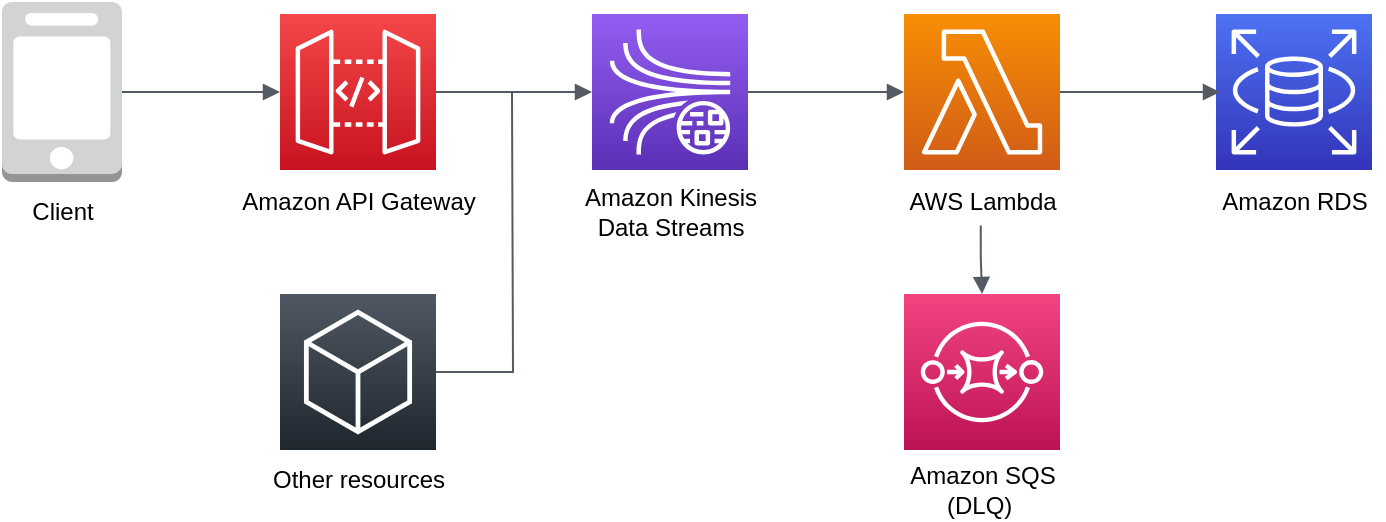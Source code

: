 <mxfile version="14.7.6" type="device"><diagram id="rWzZkIxivO_sf78wS4mH" name="Page-1"><mxGraphModel dx="1395" dy="807" grid="1" gridSize="10" guides="1" tooltips="1" connect="1" arrows="1" fold="1" page="1" pageScale="1" pageWidth="827" pageHeight="1169" math="0" shadow="0"><root><mxCell id="0"/><mxCell id="1" parent="0"/><mxCell id="mzKMlRzgla3PjWPXT3hk-62" value="" style="edgeStyle=orthogonalEdgeStyle;html=1;endArrow=block;elbow=vertical;startArrow=none;endFill=1;strokeColor=#545B64;rounded=0;exitX=1;exitY=0.5;exitDx=0;exitDy=0;exitPerimeter=0;entryX=0;entryY=0.5;entryDx=0;entryDy=0;entryPerimeter=0;" parent="1" source="H_PMIOhw8RqvIhhQ3gjr-3" target="H_PMIOhw8RqvIhhQ3gjr-2" edge="1"><mxGeometry width="100" relative="1" as="geometry"><mxPoint x="309" y="76" as="sourcePoint"/><mxPoint x="339" y="126" as="targetPoint"/><Array as="points"/></mxGeometry></mxCell><mxCell id="H_PMIOhw8RqvIhhQ3gjr-1" value="" style="outlineConnect=0;dashed=0;verticalLabelPosition=bottom;verticalAlign=top;align=center;html=1;shape=mxgraph.aws3.mobile_client;fillColor=#D2D3D3;gradientColor=none;" parent="1" vertex="1"><mxGeometry x="60" y="40" width="60" height="90" as="geometry"/></mxCell><mxCell id="H_PMIOhw8RqvIhhQ3gjr-2" value="" style="points=[[0,0,0],[0.25,0,0],[0.5,0,0],[0.75,0,0],[1,0,0],[0,1,0],[0.25,1,0],[0.5,1,0],[0.75,1,0],[1,1,0],[0,0.25,0],[0,0.5,0],[0,0.75,0],[1,0.25,0],[1,0.5,0],[1,0.75,0]];outlineConnect=0;fontColor=#232F3E;gradientColor=#945DF2;gradientDirection=north;fillColor=#5A30B5;strokeColor=#ffffff;dashed=0;verticalLabelPosition=bottom;verticalAlign=top;align=center;html=1;fontSize=12;fontStyle=0;aspect=fixed;shape=mxgraph.aws4.resourceIcon;resIcon=mxgraph.aws4.kinesis_data_streams;" parent="1" vertex="1"><mxGeometry x="355" y="46" width="78" height="78" as="geometry"/></mxCell><mxCell id="H_PMIOhw8RqvIhhQ3gjr-3" value="" style="points=[[0,0,0],[0.25,0,0],[0.5,0,0],[0.75,0,0],[1,0,0],[0,1,0],[0.25,1,0],[0.5,1,0],[0.75,1,0],[1,1,0],[0,0.25,0],[0,0.5,0],[0,0.75,0],[1,0.25,0],[1,0.5,0],[1,0.75,0]];outlineConnect=0;fontColor=#232F3E;gradientColor=#F54749;gradientDirection=north;fillColor=#C7131F;strokeColor=#ffffff;dashed=0;verticalLabelPosition=bottom;verticalAlign=top;align=center;html=1;fontSize=12;fontStyle=0;aspect=fixed;shape=mxgraph.aws4.resourceIcon;resIcon=mxgraph.aws4.api_gateway;" parent="1" vertex="1"><mxGeometry x="199" y="46" width="78" height="78" as="geometry"/></mxCell><mxCell id="H_PMIOhw8RqvIhhQ3gjr-4" value="" style="points=[[0,0,0],[0.25,0,0],[0.5,0,0],[0.75,0,0],[1,0,0],[0,1,0],[0.25,1,0],[0.5,1,0],[0.75,1,0],[1,1,0],[0,0.25,0],[0,0.5,0],[0,0.75,0],[1,0.25,0],[1,0.5,0],[1,0.75,0]];outlineConnect=0;fontColor=#232F3E;gradientColor=#F78E04;gradientDirection=north;fillColor=#D05C17;strokeColor=#ffffff;dashed=0;verticalLabelPosition=bottom;verticalAlign=top;align=center;html=1;fontSize=12;fontStyle=0;aspect=fixed;shape=mxgraph.aws4.resourceIcon;resIcon=mxgraph.aws4.lambda;" parent="1" vertex="1"><mxGeometry x="511" y="46" width="78" height="78" as="geometry"/></mxCell><mxCell id="H_PMIOhw8RqvIhhQ3gjr-5" value="" style="points=[[0,0,0],[0.25,0,0],[0.5,0,0],[0.75,0,0],[1,0,0],[0,1,0],[0.25,1,0],[0.5,1,0],[0.75,1,0],[1,1,0],[0,0.25,0],[0,0.5,0],[0,0.75,0],[1,0.25,0],[1,0.5,0],[1,0.75,0]];outlineConnect=0;fontColor=#232F3E;gradientColor=#F34482;gradientDirection=north;fillColor=#BC1356;strokeColor=#ffffff;dashed=0;verticalLabelPosition=bottom;verticalAlign=top;align=center;html=1;fontSize=12;fontStyle=0;aspect=fixed;shape=mxgraph.aws4.resourceIcon;resIcon=mxgraph.aws4.sqs;" parent="1" vertex="1"><mxGeometry x="511" y="186" width="78" height="78" as="geometry"/></mxCell><mxCell id="H_PMIOhw8RqvIhhQ3gjr-8" value="" style="points=[[0,0,0],[0.25,0,0],[0.5,0,0],[0.75,0,0],[1,0,0],[0,1,0],[0.25,1,0],[0.5,1,0],[0.75,1,0],[1,1,0],[0,0.25,0],[0,0.5,0],[0,0.75,0],[1,0.25,0],[1,0.5,0],[1,0.75,0]];outlineConnect=0;fontColor=#232F3E;gradientColor=#4D72F3;gradientDirection=north;fillColor=#3334B9;strokeColor=#ffffff;dashed=0;verticalLabelPosition=bottom;verticalAlign=top;align=center;html=1;fontSize=12;fontStyle=0;aspect=fixed;shape=mxgraph.aws4.resourceIcon;resIcon=mxgraph.aws4.rds;" parent="1" vertex="1"><mxGeometry x="667" y="46" width="78" height="78" as="geometry"/></mxCell><mxCell id="H_PMIOhw8RqvIhhQ3gjr-10" value="" style="edgeStyle=orthogonalEdgeStyle;html=1;endArrow=block;elbow=vertical;startArrow=none;endFill=1;strokeColor=#545B64;rounded=0;exitX=1;exitY=0.5;exitDx=0;exitDy=0;exitPerimeter=0;entryX=0;entryY=0.5;entryDx=0;entryDy=0;entryPerimeter=0;" parent="1" source="H_PMIOhw8RqvIhhQ3gjr-2" target="H_PMIOhw8RqvIhhQ3gjr-4" edge="1"><mxGeometry width="100" relative="1" as="geometry"><mxPoint x="287" y="95" as="sourcePoint"/><mxPoint x="479" y="166" as="targetPoint"/><Array as="points"/></mxGeometry></mxCell><mxCell id="H_PMIOhw8RqvIhhQ3gjr-11" value="" style="edgeStyle=orthogonalEdgeStyle;html=1;endArrow=block;elbow=vertical;startArrow=none;endFill=1;strokeColor=#545B64;rounded=0;exitX=1;exitY=0.5;exitDx=0;exitDy=0;exitPerimeter=0;" parent="1" source="H_PMIOhw8RqvIhhQ3gjr-4" edge="1"><mxGeometry width="100" relative="1" as="geometry"><mxPoint x="639" y="186" as="sourcePoint"/><mxPoint x="669" y="85" as="targetPoint"/><Array as="points"/></mxGeometry></mxCell><mxCell id="H_PMIOhw8RqvIhhQ3gjr-13" value="" style="edgeStyle=orthogonalEdgeStyle;html=1;endArrow=block;elbow=vertical;startArrow=none;endFill=1;strokeColor=#545B64;rounded=0;entryX=0.5;entryY=0;entryDx=0;entryDy=0;entryPerimeter=0;exitX=0.493;exitY=1.09;exitDx=0;exitDy=0;exitPerimeter=0;" parent="1" source="H_PMIOhw8RqvIhhQ3gjr-21" target="H_PMIOhw8RqvIhhQ3gjr-5" edge="1"><mxGeometry width="100" relative="1" as="geometry"><mxPoint x="429" y="186" as="sourcePoint"/><mxPoint x="727" y="196" as="targetPoint"/><Array as="points"/></mxGeometry></mxCell><mxCell id="H_PMIOhw8RqvIhhQ3gjr-14" value="" style="edgeStyle=orthogonalEdgeStyle;html=1;endArrow=block;elbow=vertical;startArrow=none;endFill=1;strokeColor=#545B64;rounded=0;exitX=1;exitY=0.5;exitDx=0;exitDy=0;exitPerimeter=0;entryX=0;entryY=0.5;entryDx=0;entryDy=0;entryPerimeter=0;" parent="1" source="H_PMIOhw8RqvIhhQ3gjr-1" target="H_PMIOhw8RqvIhhQ3gjr-3" edge="1"><mxGeometry width="100" relative="1" as="geometry"><mxPoint x="138" y="156" as="sourcePoint"/><mxPoint x="139" y="166" as="targetPoint"/><Array as="points"/></mxGeometry></mxCell><mxCell id="H_PMIOhw8RqvIhhQ3gjr-15" value="Client" style="text;html=1;align=center;verticalAlign=middle;resizable=0;points=[];autosize=1;" parent="1" vertex="1"><mxGeometry x="65" y="135" width="50" height="20" as="geometry"/></mxCell><mxCell id="H_PMIOhw8RqvIhhQ3gjr-17" value="Amazon Kinesis&lt;br&gt;Data Streams" style="text;html=1;align=center;verticalAlign=middle;resizable=0;points=[];autosize=1;" parent="1" vertex="1"><mxGeometry x="344" y="130" width="100" height="30" as="geometry"/></mxCell><mxCell id="H_PMIOhw8RqvIhhQ3gjr-20" value="Amazon RDS" style="text;html=1;align=center;verticalAlign=middle;resizable=0;points=[];autosize=1;" parent="1" vertex="1"><mxGeometry x="661" y="130" width="90" height="20" as="geometry"/></mxCell><mxCell id="H_PMIOhw8RqvIhhQ3gjr-21" value="AWS Lambda" style="text;html=1;align=center;verticalAlign=middle;resizable=0;points=[];autosize=1;" parent="1" vertex="1"><mxGeometry x="505" y="130" width="90" height="20" as="geometry"/></mxCell><mxCell id="H_PMIOhw8RqvIhhQ3gjr-22" value="Amazon SQS&lt;br&gt;(DLQ)&amp;nbsp;" style="text;html=1;align=center;verticalAlign=middle;resizable=0;points=[];autosize=1;" parent="1" vertex="1"><mxGeometry x="505" y="269" width="90" height="30" as="geometry"/></mxCell><mxCell id="M6ATxfj82H4bi8M4kes3-1" value="" style="points=[[0,0,0],[0.25,0,0],[0.5,0,0],[0.75,0,0],[1,0,0],[0,1,0],[0.25,1,0],[0.5,1,0],[0.75,1,0],[1,1,0],[0,0.25,0],[0,0.5,0],[0,0.75,0],[1,0.25,0],[1,0.5,0],[1,0.75,0]];gradientDirection=north;outlineConnect=0;fontColor=#232F3E;gradientColor=#505863;fillColor=#1E262E;strokeColor=#ffffff;dashed=0;verticalLabelPosition=bottom;verticalAlign=top;align=center;html=1;fontSize=12;fontStyle=0;aspect=fixed;shape=mxgraph.aws4.resourceIcon;resIcon=mxgraph.aws4.general;" parent="1" vertex="1"><mxGeometry x="199" y="186" width="78" height="78" as="geometry"/></mxCell><mxCell id="M6ATxfj82H4bi8M4kes3-2" value="" style="edgeStyle=orthogonalEdgeStyle;html=1;endArrow=none;elbow=vertical;startArrow=none;endFill=0;strokeColor=#545B64;rounded=0;exitX=1;exitY=0.5;exitDx=0;exitDy=0;exitPerimeter=0;" parent="1" source="M6ATxfj82H4bi8M4kes3-1" edge="1"><mxGeometry width="100" relative="1" as="geometry"><mxPoint x="287" y="95" as="sourcePoint"/><mxPoint x="315" y="85" as="targetPoint"/><Array as="points"/></mxGeometry></mxCell><mxCell id="M6ATxfj82H4bi8M4kes3-3" value="Other resources" style="text;html=1;align=center;verticalAlign=middle;resizable=0;points=[];autosize=1;" parent="1" vertex="1"><mxGeometry x="188" y="269" width="100" height="20" as="geometry"/></mxCell><mxCell id="oqhTCpl9uHAOX0ckFTf9-1" value="Amazon API Gateway" style="text;html=1;align=center;verticalAlign=middle;resizable=0;points=[];autosize=1;" vertex="1" parent="1"><mxGeometry x="173" y="130" width="130" height="20" as="geometry"/></mxCell></root></mxGraphModel></diagram></mxfile>